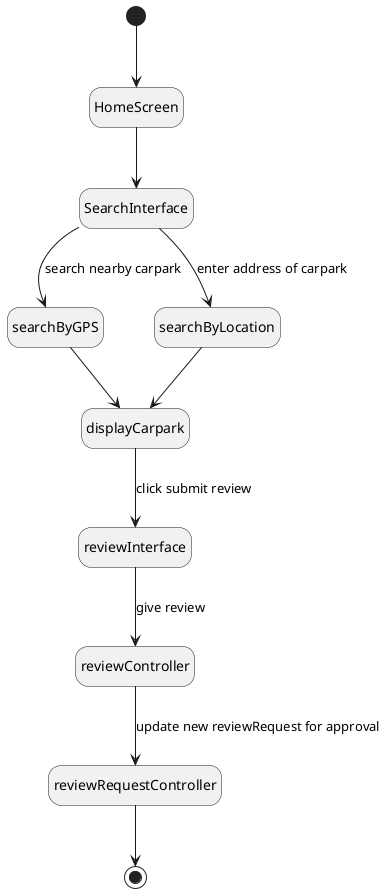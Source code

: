@startuml
hide empty description

[*] --> HomeScreen
HomeScreen --> SearchInterface
SearchInterface --> searchByGPS : search nearby carpark
SearchInterface --> searchByLocation : enter address of carpark
searchByGPS --> displayCarpark
searchByLocation --> displayCarpark
displayCarpark --> reviewInterface : click submit review
reviewInterface --> reviewController : give review
reviewController --> reviewRequestController : update new reviewRequest for approval
reviewRequestController --> [*]

@enduml